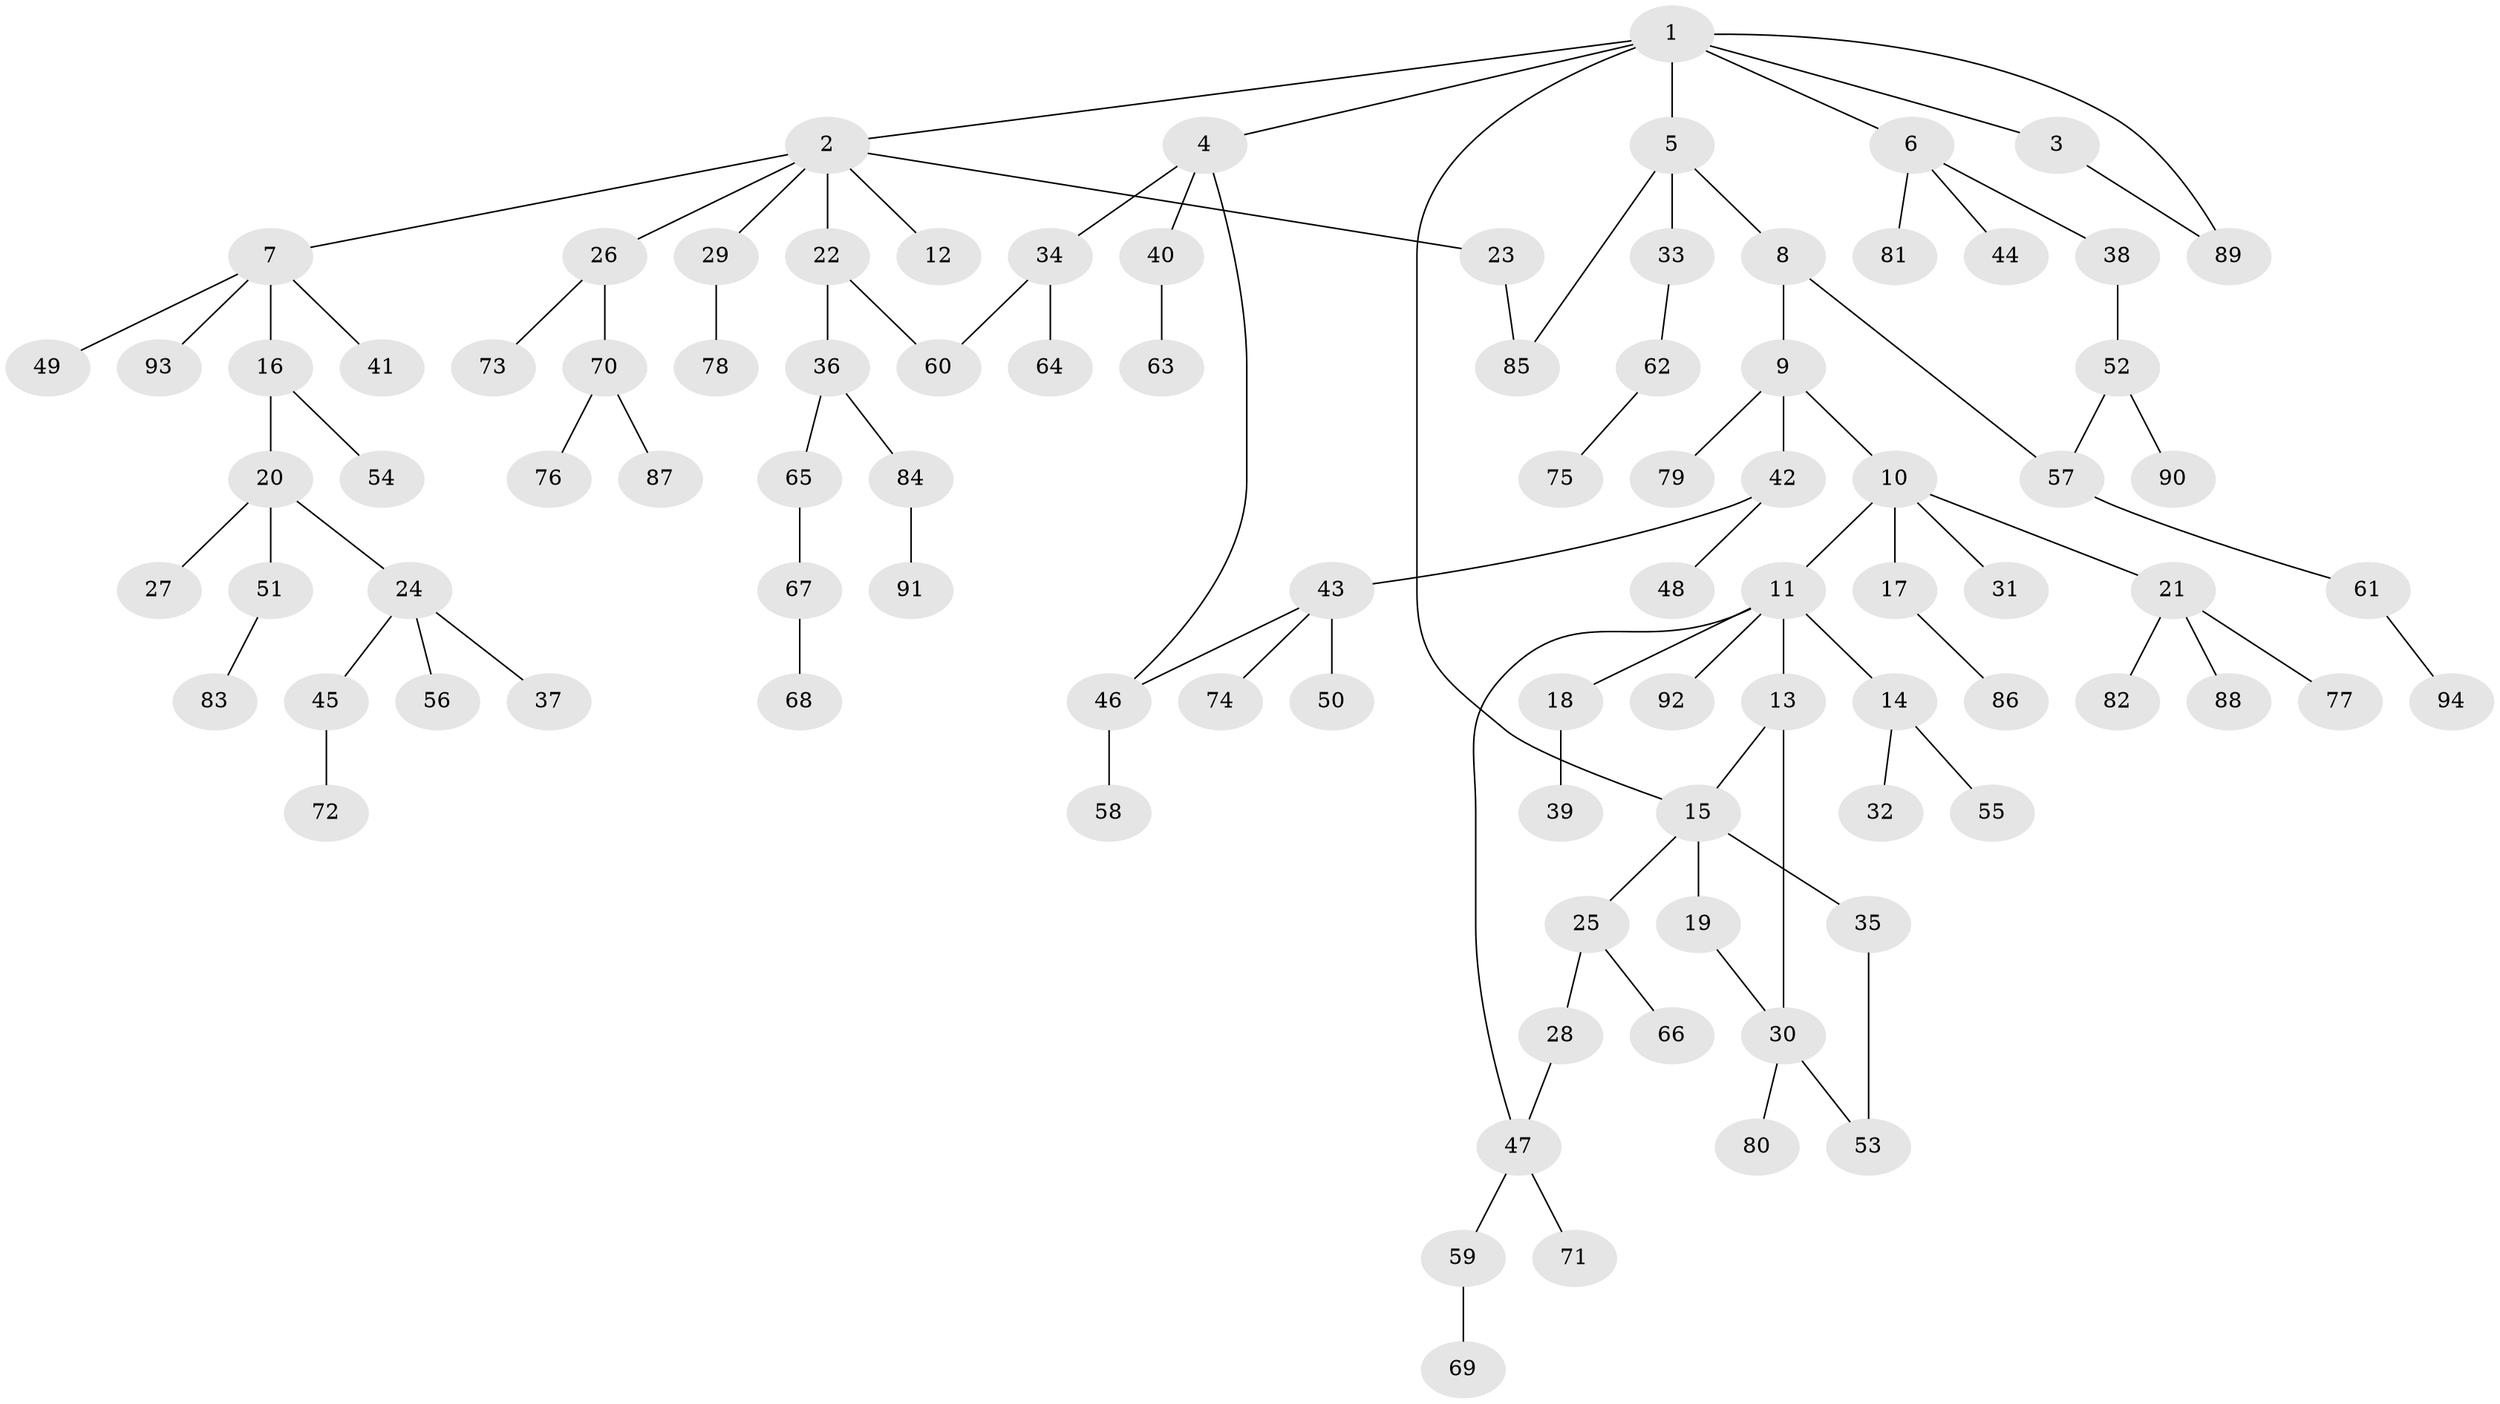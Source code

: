 // coarse degree distribution, {6: 0.03278688524590164, 4: 0.08196721311475409, 3: 0.16393442622950818, 7: 0.03278688524590164, 2: 0.16393442622950818, 5: 0.03278688524590164, 1: 0.4918032786885246}
// Generated by graph-tools (version 1.1) at 2025/51/02/27/25 19:51:38]
// undirected, 94 vertices, 102 edges
graph export_dot {
graph [start="1"]
  node [color=gray90,style=filled];
  1;
  2;
  3;
  4;
  5;
  6;
  7;
  8;
  9;
  10;
  11;
  12;
  13;
  14;
  15;
  16;
  17;
  18;
  19;
  20;
  21;
  22;
  23;
  24;
  25;
  26;
  27;
  28;
  29;
  30;
  31;
  32;
  33;
  34;
  35;
  36;
  37;
  38;
  39;
  40;
  41;
  42;
  43;
  44;
  45;
  46;
  47;
  48;
  49;
  50;
  51;
  52;
  53;
  54;
  55;
  56;
  57;
  58;
  59;
  60;
  61;
  62;
  63;
  64;
  65;
  66;
  67;
  68;
  69;
  70;
  71;
  72;
  73;
  74;
  75;
  76;
  77;
  78;
  79;
  80;
  81;
  82;
  83;
  84;
  85;
  86;
  87;
  88;
  89;
  90;
  91;
  92;
  93;
  94;
  1 -- 2;
  1 -- 3;
  1 -- 4;
  1 -- 5;
  1 -- 6;
  1 -- 15;
  1 -- 89;
  2 -- 7;
  2 -- 12;
  2 -- 22;
  2 -- 23;
  2 -- 26;
  2 -- 29;
  3 -- 89;
  4 -- 34;
  4 -- 40;
  4 -- 46;
  5 -- 8;
  5 -- 33;
  5 -- 85;
  6 -- 38;
  6 -- 44;
  6 -- 81;
  7 -- 16;
  7 -- 41;
  7 -- 49;
  7 -- 93;
  8 -- 9;
  8 -- 57;
  9 -- 10;
  9 -- 42;
  9 -- 79;
  10 -- 11;
  10 -- 17;
  10 -- 21;
  10 -- 31;
  11 -- 13;
  11 -- 14;
  11 -- 18;
  11 -- 47;
  11 -- 92;
  13 -- 15;
  13 -- 30;
  14 -- 32;
  14 -- 55;
  15 -- 19;
  15 -- 25;
  15 -- 35;
  16 -- 20;
  16 -- 54;
  17 -- 86;
  18 -- 39;
  19 -- 30;
  20 -- 24;
  20 -- 27;
  20 -- 51;
  21 -- 77;
  21 -- 82;
  21 -- 88;
  22 -- 36;
  22 -- 60;
  23 -- 85;
  24 -- 37;
  24 -- 45;
  24 -- 56;
  25 -- 28;
  25 -- 66;
  26 -- 70;
  26 -- 73;
  28 -- 47;
  29 -- 78;
  30 -- 53;
  30 -- 80;
  33 -- 62;
  34 -- 60;
  34 -- 64;
  35 -- 53;
  36 -- 65;
  36 -- 84;
  38 -- 52;
  40 -- 63;
  42 -- 43;
  42 -- 48;
  43 -- 50;
  43 -- 74;
  43 -- 46;
  45 -- 72;
  46 -- 58;
  47 -- 59;
  47 -- 71;
  51 -- 83;
  52 -- 90;
  52 -- 57;
  57 -- 61;
  59 -- 69;
  61 -- 94;
  62 -- 75;
  65 -- 67;
  67 -- 68;
  70 -- 76;
  70 -- 87;
  84 -- 91;
}
